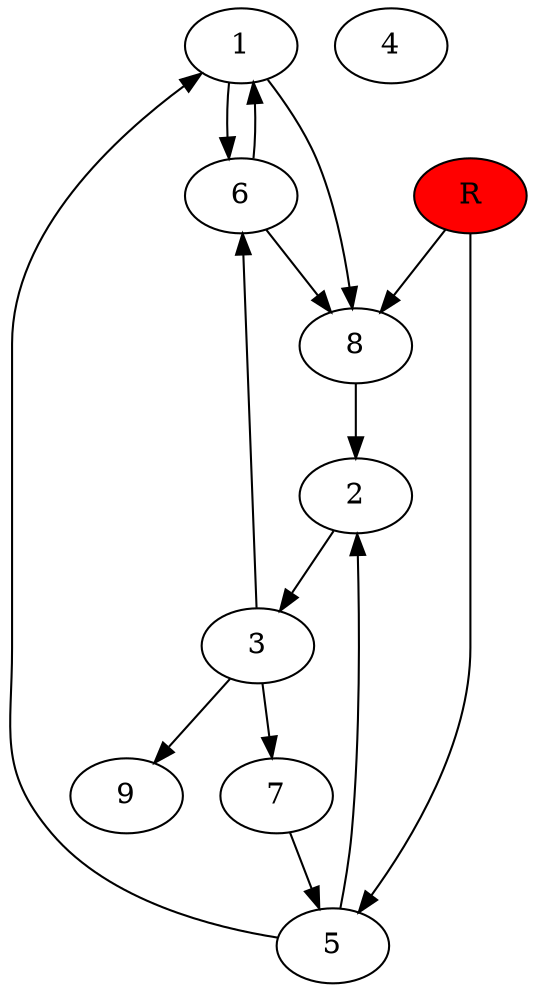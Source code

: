 digraph prb22879 {
	1
	2
	3
	4
	5
	6
	7
	8
	R [fillcolor="#ff0000" style=filled]
	1 -> 6
	1 -> 8
	2 -> 3
	3 -> 6
	3 -> 7
	3 -> 9
	5 -> 1
	5 -> 2
	6 -> 1
	6 -> 8
	7 -> 5
	8 -> 2
	R -> 5
	R -> 8
}
